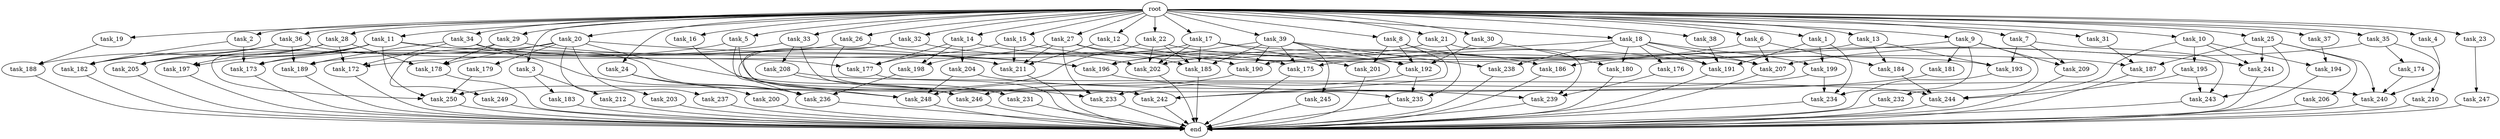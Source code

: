digraph G {
  root [size="0.000000"];
  task_1 [size="1024.000000"];
  task_2 [size="1024.000000"];
  task_3 [size="1024.000000"];
  task_4 [size="1024.000000"];
  task_5 [size="1024.000000"];
  task_6 [size="1024.000000"];
  task_7 [size="1024.000000"];
  task_8 [size="1024.000000"];
  task_9 [size="1024.000000"];
  task_10 [size="1024.000000"];
  task_11 [size="1024.000000"];
  task_12 [size="1024.000000"];
  task_13 [size="1024.000000"];
  task_14 [size="1024.000000"];
  task_15 [size="1024.000000"];
  task_16 [size="1024.000000"];
  task_17 [size="1024.000000"];
  task_18 [size="1024.000000"];
  task_19 [size="1024.000000"];
  task_20 [size="1024.000000"];
  task_21 [size="1024.000000"];
  task_22 [size="1024.000000"];
  task_23 [size="1024.000000"];
  task_24 [size="1024.000000"];
  task_25 [size="1024.000000"];
  task_26 [size="1024.000000"];
  task_27 [size="1024.000000"];
  task_28 [size="1024.000000"];
  task_29 [size="1024.000000"];
  task_30 [size="1024.000000"];
  task_31 [size="1024.000000"];
  task_32 [size="1024.000000"];
  task_33 [size="1024.000000"];
  task_34 [size="1024.000000"];
  task_35 [size="1024.000000"];
  task_36 [size="1024.000000"];
  task_37 [size="1024.000000"];
  task_38 [size="1024.000000"];
  task_39 [size="1024.000000"];
  task_172 [size="635655159808.000000"];
  task_173 [size="798863917056.000000"];
  task_174 [size="858993459200.000000"];
  task_175 [size="987842478080.000000"];
  task_176 [size="77309411328.000000"];
  task_177 [size="1176821039104.000000"];
  task_178 [size="1013612281856.000000"];
  task_179 [size="77309411328.000000"];
  task_180 [size="627065225216.000000"];
  task_181 [size="695784701952.000000"];
  task_182 [size="1176821039104.000000"];
  task_183 [size="549755813888.000000"];
  task_184 [size="730144440320.000000"];
  task_185 [size="1640677507072.000000"];
  task_186 [size="1245540515840.000000"];
  task_187 [size="764504178688.000000"];
  task_188 [size="352187318272.000000"];
  task_189 [size="1382979469312.000000"];
  task_190 [size="369367187456.000000"];
  task_191 [size="901943132160.000000"];
  task_192 [size="1039382085632.000000"];
  task_193 [size="2250562863104.000000"];
  task_194 [size="764504178688.000000"];
  task_195 [size="549755813888.000000"];
  task_196 [size="541165879296.000000"];
  task_197 [size="292057776128.000000"];
  task_198 [size="111669149696.000000"];
  task_199 [size="627065225216.000000"];
  task_200 [size="549755813888.000000"];
  task_201 [size="833223655424.000000"];
  task_202 [size="1846835937280.000000"];
  task_203 [size="77309411328.000000"];
  task_204 [size="77309411328.000000"];
  task_205 [size="1047972020224.000000"];
  task_206 [size="420906795008.000000"];
  task_207 [size="1108101562368.000000"];
  task_208 [size="420906795008.000000"];
  task_209 [size="1554778161152.000000"];
  task_210 [size="858993459200.000000"];
  task_211 [size="1580547964928.000000"];
  task_212 [size="549755813888.000000"];
  task_231 [size="137438953472.000000"];
  task_232 [size="695784701952.000000"];
  task_233 [size="377957122048.000000"];
  task_234 [size="1322849927168.000000"];
  task_235 [size="764504178688.000000"];
  task_236 [size="841813590016.000000"];
  task_237 [size="77309411328.000000"];
  task_238 [size="292057776128.000000"];
  task_239 [size="481036337152.000000"];
  task_240 [size="1400159338496.000000"];
  task_241 [size="1666447310848.000000"];
  task_242 [size="901943132160.000000"];
  task_243 [size="1700807049216.000000"];
  task_244 [size="1245540515840.000000"];
  task_245 [size="214748364800.000000"];
  task_246 [size="231928233984.000000"];
  task_247 [size="137438953472.000000"];
  task_248 [size="420906795008.000000"];
  task_249 [size="858993459200.000000"];
  task_250 [size="1408749273088.000000"];
  end [size="0.000000"];

  root -> task_1 [size="1.000000"];
  root -> task_2 [size="1.000000"];
  root -> task_3 [size="1.000000"];
  root -> task_4 [size="1.000000"];
  root -> task_5 [size="1.000000"];
  root -> task_6 [size="1.000000"];
  root -> task_7 [size="1.000000"];
  root -> task_8 [size="1.000000"];
  root -> task_9 [size="1.000000"];
  root -> task_10 [size="1.000000"];
  root -> task_11 [size="1.000000"];
  root -> task_12 [size="1.000000"];
  root -> task_13 [size="1.000000"];
  root -> task_14 [size="1.000000"];
  root -> task_15 [size="1.000000"];
  root -> task_16 [size="1.000000"];
  root -> task_17 [size="1.000000"];
  root -> task_18 [size="1.000000"];
  root -> task_19 [size="1.000000"];
  root -> task_20 [size="1.000000"];
  root -> task_21 [size="1.000000"];
  root -> task_22 [size="1.000000"];
  root -> task_23 [size="1.000000"];
  root -> task_24 [size="1.000000"];
  root -> task_25 [size="1.000000"];
  root -> task_26 [size="1.000000"];
  root -> task_27 [size="1.000000"];
  root -> task_28 [size="1.000000"];
  root -> task_29 [size="1.000000"];
  root -> task_30 [size="1.000000"];
  root -> task_31 [size="1.000000"];
  root -> task_32 [size="1.000000"];
  root -> task_33 [size="1.000000"];
  root -> task_34 [size="1.000000"];
  root -> task_35 [size="1.000000"];
  root -> task_36 [size="1.000000"];
  root -> task_37 [size="1.000000"];
  root -> task_38 [size="1.000000"];
  root -> task_39 [size="1.000000"];
  task_1 -> task_191 [size="536870912.000000"];
  task_1 -> task_199 [size="536870912.000000"];
  task_1 -> task_234 [size="536870912.000000"];
  task_2 -> task_173 [size="536870912.000000"];
  task_2 -> task_182 [size="536870912.000000"];
  task_3 -> task_183 [size="536870912.000000"];
  task_3 -> task_212 [size="536870912.000000"];
  task_4 -> task_240 [size="411041792.000000"];
  task_5 -> task_173 [size="33554432.000000"];
  task_5 -> task_233 [size="33554432.000000"];
  task_5 -> task_242 [size="33554432.000000"];
  task_6 -> task_184 [size="33554432.000000"];
  task_6 -> task_202 [size="33554432.000000"];
  task_6 -> task_207 [size="33554432.000000"];
  task_7 -> task_193 [size="838860800.000000"];
  task_7 -> task_209 [size="838860800.000000"];
  task_7 -> task_243 [size="838860800.000000"];
  task_8 -> task_192 [size="134217728.000000"];
  task_8 -> task_201 [size="134217728.000000"];
  task_8 -> task_207 [size="134217728.000000"];
  task_8 -> task_242 [size="134217728.000000"];
  task_9 -> task_181 [size="679477248.000000"];
  task_9 -> task_186 [size="679477248.000000"];
  task_9 -> task_209 [size="679477248.000000"];
  task_9 -> task_232 [size="679477248.000000"];
  task_9 -> task_234 [size="679477248.000000"];
  task_10 -> task_194 [size="536870912.000000"];
  task_10 -> task_195 [size="536870912.000000"];
  task_10 -> task_241 [size="536870912.000000"];
  task_10 -> task_244 [size="536870912.000000"];
  task_11 -> task_173 [size="209715200.000000"];
  task_11 -> task_188 [size="209715200.000000"];
  task_11 -> task_196 [size="209715200.000000"];
  task_11 -> task_197 [size="209715200.000000"];
  task_11 -> task_248 [size="209715200.000000"];
  task_11 -> task_250 [size="209715200.000000"];
  task_12 -> task_191 [size="134217728.000000"];
  task_12 -> task_211 [size="134217728.000000"];
  task_13 -> task_175 [size="679477248.000000"];
  task_13 -> task_184 [size="679477248.000000"];
  task_13 -> task_193 [size="679477248.000000"];
  task_14 -> task_175 [size="75497472.000000"];
  task_14 -> task_177 [size="75497472.000000"];
  task_14 -> task_198 [size="75497472.000000"];
  task_14 -> task_204 [size="75497472.000000"];
  task_15 -> task_177 [size="536870912.000000"];
  task_15 -> task_186 [size="536870912.000000"];
  task_15 -> task_211 [size="536870912.000000"];
  task_16 -> task_248 [size="33554432.000000"];
  task_17 -> task_185 [size="679477248.000000"];
  task_17 -> task_189 [size="679477248.000000"];
  task_17 -> task_201 [size="679477248.000000"];
  task_17 -> task_202 [size="679477248.000000"];
  task_17 -> task_241 [size="679477248.000000"];
  task_18 -> task_176 [size="75497472.000000"];
  task_18 -> task_180 [size="75497472.000000"];
  task_18 -> task_190 [size="75497472.000000"];
  task_18 -> task_191 [size="75497472.000000"];
  task_18 -> task_199 [size="75497472.000000"];
  task_18 -> task_207 [size="75497472.000000"];
  task_18 -> task_238 [size="75497472.000000"];
  task_19 -> task_188 [size="134217728.000000"];
  task_20 -> task_178 [size="75497472.000000"];
  task_20 -> task_179 [size="75497472.000000"];
  task_20 -> task_182 [size="75497472.000000"];
  task_20 -> task_196 [size="75497472.000000"];
  task_20 -> task_203 [size="75497472.000000"];
  task_20 -> task_237 [size="75497472.000000"];
  task_20 -> task_246 [size="75497472.000000"];
  task_21 -> task_196 [size="33554432.000000"];
  task_21 -> task_235 [size="33554432.000000"];
  task_21 -> task_239 [size="33554432.000000"];
  task_22 -> task_185 [size="679477248.000000"];
  task_22 -> task_193 [size="679477248.000000"];
  task_22 -> task_202 [size="679477248.000000"];
  task_22 -> task_250 [size="679477248.000000"];
  task_23 -> task_247 [size="134217728.000000"];
  task_24 -> task_200 [size="536870912.000000"];
  task_24 -> task_236 [size="536870912.000000"];
  task_25 -> task_187 [size="411041792.000000"];
  task_25 -> task_206 [size="411041792.000000"];
  task_25 -> task_240 [size="411041792.000000"];
  task_25 -> task_241 [size="411041792.000000"];
  task_25 -> task_243 [size="411041792.000000"];
  task_26 -> task_202 [size="411041792.000000"];
  task_26 -> task_205 [size="411041792.000000"];
  task_26 -> task_235 [size="411041792.000000"];
  task_27 -> task_185 [size="33554432.000000"];
  task_27 -> task_187 [size="33554432.000000"];
  task_27 -> task_198 [size="33554432.000000"];
  task_27 -> task_211 [size="33554432.000000"];
  task_27 -> task_233 [size="33554432.000000"];
  task_28 -> task_172 [size="75497472.000000"];
  task_28 -> task_178 [size="75497472.000000"];
  task_28 -> task_197 [size="75497472.000000"];
  task_28 -> task_205 [size="75497472.000000"];
  task_28 -> task_250 [size="75497472.000000"];
  task_29 -> task_178 [size="838860800.000000"];
  task_29 -> task_211 [size="838860800.000000"];
  task_29 -> task_249 [size="838860800.000000"];
  task_30 -> task_180 [size="536870912.000000"];
  task_30 -> task_192 [size="536870912.000000"];
  task_31 -> task_187 [size="301989888.000000"];
  task_32 -> task_190 [size="75497472.000000"];
  task_32 -> task_236 [size="75497472.000000"];
  task_32 -> task_246 [size="75497472.000000"];
  task_33 -> task_172 [size="411041792.000000"];
  task_33 -> task_208 [size="411041792.000000"];
  task_33 -> task_242 [size="411041792.000000"];
  task_34 -> task_172 [size="134217728.000000"];
  task_34 -> task_189 [size="134217728.000000"];
  task_34 -> task_192 [size="134217728.000000"];
  task_34 -> task_236 [size="134217728.000000"];
  task_35 -> task_174 [size="838860800.000000"];
  task_35 -> task_207 [size="838860800.000000"];
  task_35 -> task_210 [size="838860800.000000"];
  task_36 -> task_177 [size="536870912.000000"];
  task_36 -> task_182 [size="536870912.000000"];
  task_36 -> task_189 [size="536870912.000000"];
  task_36 -> task_205 [size="536870912.000000"];
  task_37 -> task_194 [size="209715200.000000"];
  task_38 -> task_191 [size="134217728.000000"];
  task_39 -> task_175 [size="209715200.000000"];
  task_39 -> task_185 [size="209715200.000000"];
  task_39 -> task_190 [size="209715200.000000"];
  task_39 -> task_192 [size="209715200.000000"];
  task_39 -> task_196 [size="209715200.000000"];
  task_39 -> task_238 [size="209715200.000000"];
  task_39 -> task_245 [size="209715200.000000"];
  task_172 -> end [size="1.000000"];
  task_173 -> end [size="1.000000"];
  task_174 -> task_240 [size="134217728.000000"];
  task_175 -> end [size="1.000000"];
  task_176 -> task_239 [size="301989888.000000"];
  task_177 -> end [size="1.000000"];
  task_178 -> end [size="1.000000"];
  task_179 -> task_250 [size="411041792.000000"];
  task_180 -> end [size="1.000000"];
  task_181 -> task_242 [size="301989888.000000"];
  task_182 -> end [size="1.000000"];
  task_183 -> end [size="1.000000"];
  task_184 -> task_244 [size="134217728.000000"];
  task_185 -> end [size="1.000000"];
  task_186 -> end [size="1.000000"];
  task_187 -> end [size="1.000000"];
  task_188 -> end [size="1.000000"];
  task_189 -> end [size="1.000000"];
  task_190 -> task_248 [size="33554432.000000"];
  task_191 -> end [size="1.000000"];
  task_192 -> task_233 [size="301989888.000000"];
  task_192 -> task_235 [size="301989888.000000"];
  task_193 -> end [size="1.000000"];
  task_194 -> end [size="1.000000"];
  task_195 -> task_243 [size="411041792.000000"];
  task_195 -> task_244 [size="411041792.000000"];
  task_196 -> task_240 [size="411041792.000000"];
  task_197 -> end [size="1.000000"];
  task_198 -> task_236 [size="75497472.000000"];
  task_199 -> task_234 [size="75497472.000000"];
  task_199 -> task_246 [size="75497472.000000"];
  task_200 -> end [size="1.000000"];
  task_201 -> end [size="1.000000"];
  task_202 -> end [size="1.000000"];
  task_203 -> end [size="1.000000"];
  task_204 -> task_239 [size="134217728.000000"];
  task_204 -> task_248 [size="134217728.000000"];
  task_205 -> end [size="1.000000"];
  task_206 -> end [size="1.000000"];
  task_207 -> end [size="1.000000"];
  task_208 -> task_231 [size="134217728.000000"];
  task_208 -> task_244 [size="134217728.000000"];
  task_209 -> end [size="1.000000"];
  task_210 -> end [size="1.000000"];
  task_211 -> end [size="1.000000"];
  task_212 -> end [size="1.000000"];
  task_231 -> end [size="1.000000"];
  task_232 -> end [size="1.000000"];
  task_233 -> end [size="1.000000"];
  task_234 -> end [size="1.000000"];
  task_235 -> end [size="1.000000"];
  task_236 -> end [size="1.000000"];
  task_237 -> end [size="1.000000"];
  task_238 -> end [size="1.000000"];
  task_239 -> end [size="1.000000"];
  task_240 -> end [size="1.000000"];
  task_241 -> end [size="1.000000"];
  task_242 -> end [size="1.000000"];
  task_243 -> end [size="1.000000"];
  task_244 -> end [size="1.000000"];
  task_245 -> end [size="1.000000"];
  task_246 -> end [size="1.000000"];
  task_247 -> end [size="1.000000"];
  task_248 -> end [size="1.000000"];
  task_249 -> end [size="1.000000"];
  task_250 -> end [size="1.000000"];
}
